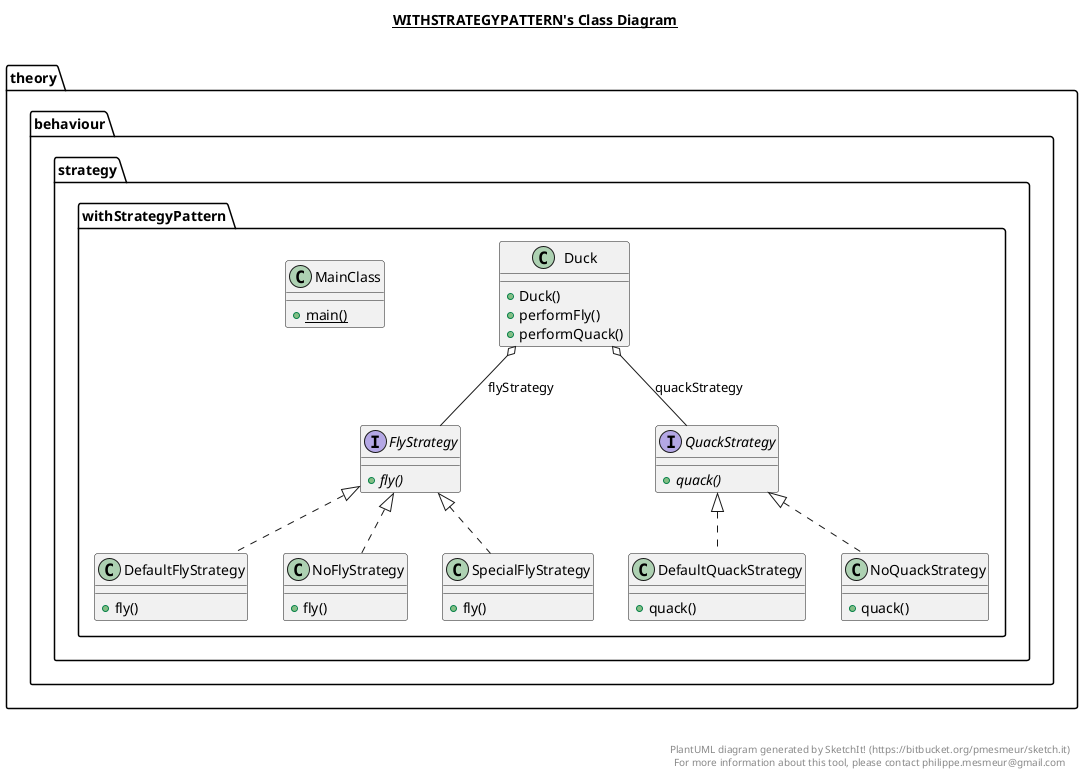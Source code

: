 @startuml

title __WITHSTRATEGYPATTERN's Class Diagram__\n

  namespace theory.behaviour.strategy.withStrategyPattern {
    class theory.behaviour.strategy.withStrategyPattern.DefaultFlyStrategy {
        + fly()
    }
  }
  

  namespace theory.behaviour.strategy.withStrategyPattern {
    class theory.behaviour.strategy.withStrategyPattern.DefaultQuackStrategy {
        + quack()
    }
  }
  

  namespace theory.behaviour.strategy.withStrategyPattern {
    class theory.behaviour.strategy.withStrategyPattern.Duck {
        + Duck()
        + performFly()
        + performQuack()
    }
  }
  

  namespace theory.behaviour.strategy.withStrategyPattern {
    interface theory.behaviour.strategy.withStrategyPattern.FlyStrategy {
        {abstract} + fly()
    }
  }
  

  namespace theory.behaviour.strategy.withStrategyPattern {
    class theory.behaviour.strategy.withStrategyPattern.MainClass {
        {static} + main()
    }
  }
  

  namespace theory.behaviour.strategy.withStrategyPattern {
    class theory.behaviour.strategy.withStrategyPattern.NoFlyStrategy {
        + fly()
    }
  }
  

  namespace theory.behaviour.strategy.withStrategyPattern {
    class theory.behaviour.strategy.withStrategyPattern.NoQuackStrategy {
        + quack()
    }
  }
  

  namespace theory.behaviour.strategy.withStrategyPattern {
    interface theory.behaviour.strategy.withStrategyPattern.QuackStrategy {
        {abstract} + quack()
    }
  }
  

  namespace theory.behaviour.strategy.withStrategyPattern {
    class theory.behaviour.strategy.withStrategyPattern.SpecialFlyStrategy {
        + fly()
    }
  }
  

  theory.behaviour.strategy.withStrategyPattern.DefaultFlyStrategy .up.|> theory.behaviour.strategy.withStrategyPattern.FlyStrategy
  theory.behaviour.strategy.withStrategyPattern.DefaultQuackStrategy .up.|> theory.behaviour.strategy.withStrategyPattern.QuackStrategy
  theory.behaviour.strategy.withStrategyPattern.Duck o-- theory.behaviour.strategy.withStrategyPattern.FlyStrategy : flyStrategy
  theory.behaviour.strategy.withStrategyPattern.Duck o-- theory.behaviour.strategy.withStrategyPattern.QuackStrategy : quackStrategy
  theory.behaviour.strategy.withStrategyPattern.NoFlyStrategy .up.|> theory.behaviour.strategy.withStrategyPattern.FlyStrategy
  theory.behaviour.strategy.withStrategyPattern.NoQuackStrategy .up.|> theory.behaviour.strategy.withStrategyPattern.QuackStrategy
  theory.behaviour.strategy.withStrategyPattern.SpecialFlyStrategy .up.|> theory.behaviour.strategy.withStrategyPattern.FlyStrategy


right footer


PlantUML diagram generated by SketchIt! (https://bitbucket.org/pmesmeur/sketch.it)
For more information about this tool, please contact philippe.mesmeur@gmail.com
endfooter

@enduml
